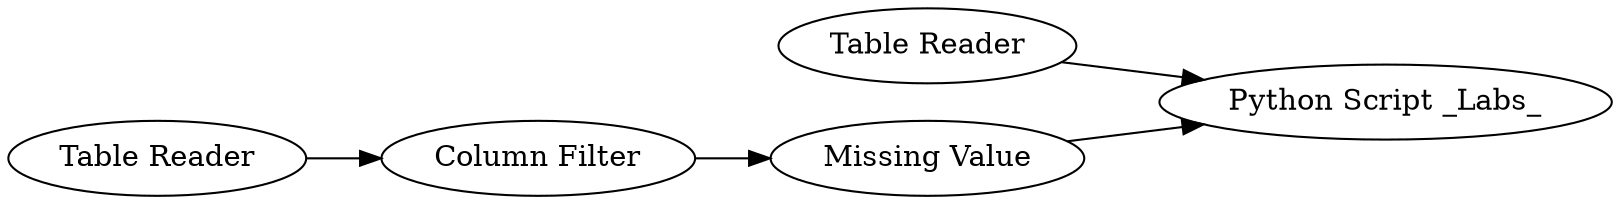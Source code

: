 digraph {
	"-9155517588825723042_1671" [label="Table Reader"]
	"-9155517588825723042_1623" [label="Missing Value"]
	"-9155517588825723042_1" [label="Table Reader"]
	"-9155517588825723042_1642" [label="Column Filter"]
	"-9155517588825723042_1668" [label="Python Script _Labs_"]
	"-9155517588825723042_1623" -> "-9155517588825723042_1668"
	"-9155517588825723042_1671" -> "-9155517588825723042_1668"
	"-9155517588825723042_1" -> "-9155517588825723042_1642"
	"-9155517588825723042_1642" -> "-9155517588825723042_1623"
	rankdir=LR
}
